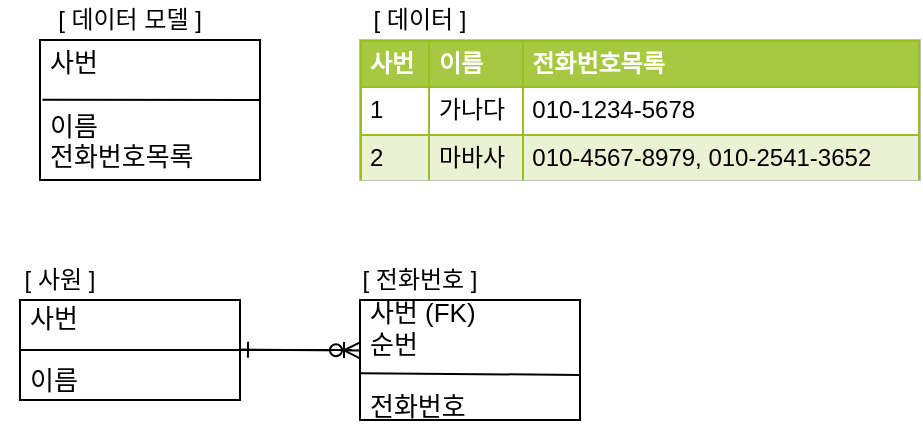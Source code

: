<mxfile version="14.6.13" type="github">
  <diagram id="yMqmRxsFKSuYLz45rzKb" name="Page-1">
    <mxGraphModel dx="415" dy="219" grid="1" gridSize="10" guides="1" tooltips="1" connect="1" arrows="1" fold="1" page="1" pageScale="1" pageWidth="827" pageHeight="1169" math="0" shadow="0">
      <root>
        <mxCell id="0" />
        <mxCell id="1" parent="0" />
        <mxCell id="aa_f2ZGC6EdxBAOHI3M5-1" value="사번&lt;br&gt;&lt;br&gt;이름&lt;br&gt;전화번호목록" style="rounded=0;whiteSpace=wrap;html=1;align=left;spacingLeft=0;spacing=5;fontSize=13;horizontal=1;" vertex="1" parent="1">
          <mxGeometry x="40" y="40" width="110" height="70" as="geometry" />
        </mxCell>
        <mxCell id="aa_f2ZGC6EdxBAOHI3M5-2" value="" style="endArrow=none;html=1;fontSize=13;exitX=0.011;exitY=0.426;exitDx=0;exitDy=0;exitPerimeter=0;" edge="1" parent="1" source="aa_f2ZGC6EdxBAOHI3M5-1">
          <mxGeometry width="50" height="50" relative="1" as="geometry">
            <mxPoint x="50" y="70" as="sourcePoint" />
            <mxPoint x="150" y="70" as="targetPoint" />
          </mxGeometry>
        </mxCell>
        <mxCell id="aa_f2ZGC6EdxBAOHI3M5-11" value="&lt;table border=&quot;1&quot; width=&quot;100%&quot; cellpadding=&quot;4&quot; style=&quot;width: 100% ; height: 100% ; border-collapse: collapse&quot;&gt;&lt;tbody&gt;&lt;tr style=&quot;background-color: #a7c942 ; color: #ffffff ; border: 1px solid #98bf21&quot;&gt;&lt;th align=&quot;left&quot;&gt;사번&lt;/th&gt;&lt;th align=&quot;left&quot;&gt;이름&lt;/th&gt;&lt;th align=&quot;left&quot;&gt;전화번호목록&lt;/th&gt;&lt;/tr&gt;&lt;tr style=&quot;border: 1px solid #98bf21&quot;&gt;&lt;td&gt;1&lt;/td&gt;&lt;td&gt;가나다&lt;/td&gt;&lt;td&gt;010-1234-5678&lt;/td&gt;&lt;/tr&gt;&lt;tr style=&quot;background-color: #eaf2d3 ; border: 1px solid #98bf21&quot;&gt;&lt;td&gt;2&lt;/td&gt;&lt;td&gt;마바사&lt;/td&gt;&lt;td&gt;010-4567-8979, 010-2541-3652&lt;/td&gt;&lt;/tr&gt;&lt;/tbody&gt;&lt;/table&gt;" style="text;html=1;strokeColor=#c0c0c0;fillColor=#ffffff;overflow=fill;rounded=0;" vertex="1" parent="1">
          <mxGeometry x="200" y="40" width="280" height="70" as="geometry" />
        </mxCell>
        <mxCell id="aa_f2ZGC6EdxBAOHI3M5-12" value="[ 데이터 모델 ]" style="text;html=1;strokeColor=none;fillColor=none;align=center;verticalAlign=middle;whiteSpace=wrap;rounded=0;" vertex="1" parent="1">
          <mxGeometry x="40" y="20" width="90" height="20" as="geometry" />
        </mxCell>
        <mxCell id="aa_f2ZGC6EdxBAOHI3M5-13" value="[ 데이터 ]" style="text;html=1;strokeColor=none;fillColor=none;align=center;verticalAlign=middle;whiteSpace=wrap;rounded=0;" vertex="1" parent="1">
          <mxGeometry x="200" y="20" width="60" height="20" as="geometry" />
        </mxCell>
        <mxCell id="aa_f2ZGC6EdxBAOHI3M5-14" value="사번&lt;br&gt;&lt;br&gt;이름" style="rounded=0;whiteSpace=wrap;html=1;align=left;spacingLeft=0;spacing=5;fontSize=13;horizontal=1;" vertex="1" parent="1">
          <mxGeometry x="30" y="170" width="110" height="50" as="geometry" />
        </mxCell>
        <mxCell id="aa_f2ZGC6EdxBAOHI3M5-15" value="" style="endArrow=none;html=1;fontSize=13;exitX=0;exitY=0.5;exitDx=0;exitDy=0;entryX=1;entryY=0.5;entryDx=0;entryDy=0;" edge="1" parent="1" source="aa_f2ZGC6EdxBAOHI3M5-14" target="aa_f2ZGC6EdxBAOHI3M5-14">
          <mxGeometry width="50" height="50" relative="1" as="geometry">
            <mxPoint x="40" y="200" as="sourcePoint" />
            <mxPoint x="140" y="200" as="targetPoint" />
          </mxGeometry>
        </mxCell>
        <mxCell id="aa_f2ZGC6EdxBAOHI3M5-16" value="[ 사원 ]" style="text;html=1;strokeColor=none;fillColor=none;align=center;verticalAlign=middle;whiteSpace=wrap;rounded=0;" vertex="1" parent="1">
          <mxGeometry x="20" y="150" width="60" height="20" as="geometry" />
        </mxCell>
        <mxCell id="aa_f2ZGC6EdxBAOHI3M5-17" value="사번 (FK)&lt;br&gt;순번&lt;br&gt;&lt;br&gt;전화번호" style="rounded=0;whiteSpace=wrap;html=1;align=left;spacingLeft=0;spacing=5;fontSize=13;horizontal=1;" vertex="1" parent="1">
          <mxGeometry x="200" y="170" width="110" height="60" as="geometry" />
        </mxCell>
        <mxCell id="aa_f2ZGC6EdxBAOHI3M5-18" value="" style="endArrow=none;html=1;fontSize=13;entryX=1;entryY=0.624;entryDx=0;entryDy=0;entryPerimeter=0;exitX=0.001;exitY=0.611;exitDx=0;exitDy=0;exitPerimeter=0;" edge="1" parent="1" source="aa_f2ZGC6EdxBAOHI3M5-17" target="aa_f2ZGC6EdxBAOHI3M5-17">
          <mxGeometry width="50" height="50" relative="1" as="geometry">
            <mxPoint x="201" y="190" as="sourcePoint" />
            <mxPoint x="310" y="200" as="targetPoint" />
          </mxGeometry>
        </mxCell>
        <mxCell id="aa_f2ZGC6EdxBAOHI3M5-19" value="[ 전화번호 ]" style="text;html=1;strokeColor=none;fillColor=none;align=center;verticalAlign=middle;whiteSpace=wrap;rounded=0;" vertex="1" parent="1">
          <mxGeometry x="185" y="150" width="90" height="20" as="geometry" />
        </mxCell>
        <mxCell id="aa_f2ZGC6EdxBAOHI3M5-20" value="" style="endArrow=ERzeroToMany;html=1;fontSize=13;exitX=1;exitY=0.5;exitDx=0;exitDy=0;startArrow=ERone;startFill=0;endFill=1;" edge="1" parent="1">
          <mxGeometry width="50" height="50" relative="1" as="geometry">
            <mxPoint x="140.0" y="194.79" as="sourcePoint" />
            <mxPoint x="200" y="195.21" as="targetPoint" />
          </mxGeometry>
        </mxCell>
        <mxCell id="aa_f2ZGC6EdxBAOHI3M5-23" value="" style="edgeStyle=orthogonalEdgeStyle;rounded=0;orthogonalLoop=1;jettySize=auto;html=1;endArrow=ERone;endFill=0;jumpSize=6;startSize=7;" edge="1" parent="1" source="aa_f2ZGC6EdxBAOHI3M5-14">
          <mxGeometry relative="1" as="geometry">
            <mxPoint x="140" y="195" as="sourcePoint" />
            <mxPoint x="196" y="195" as="targetPoint" />
            <Array as="points">
              <mxPoint x="190" y="195" />
              <mxPoint x="190" y="195" />
            </Array>
          </mxGeometry>
        </mxCell>
      </root>
    </mxGraphModel>
  </diagram>
</mxfile>
